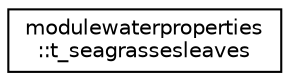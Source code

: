 digraph "Graphical Class Hierarchy"
{
 // LATEX_PDF_SIZE
  edge [fontname="Helvetica",fontsize="10",labelfontname="Helvetica",labelfontsize="10"];
  node [fontname="Helvetica",fontsize="10",shape=record];
  rankdir="LR";
  Node0 [label="modulewaterproperties\l::t_seagrassesleaves",height=0.2,width=0.4,color="black", fillcolor="white", style="filled",URL="$structmodulewaterproperties_1_1t__seagrassesleaves.html",tooltip=" "];
}
